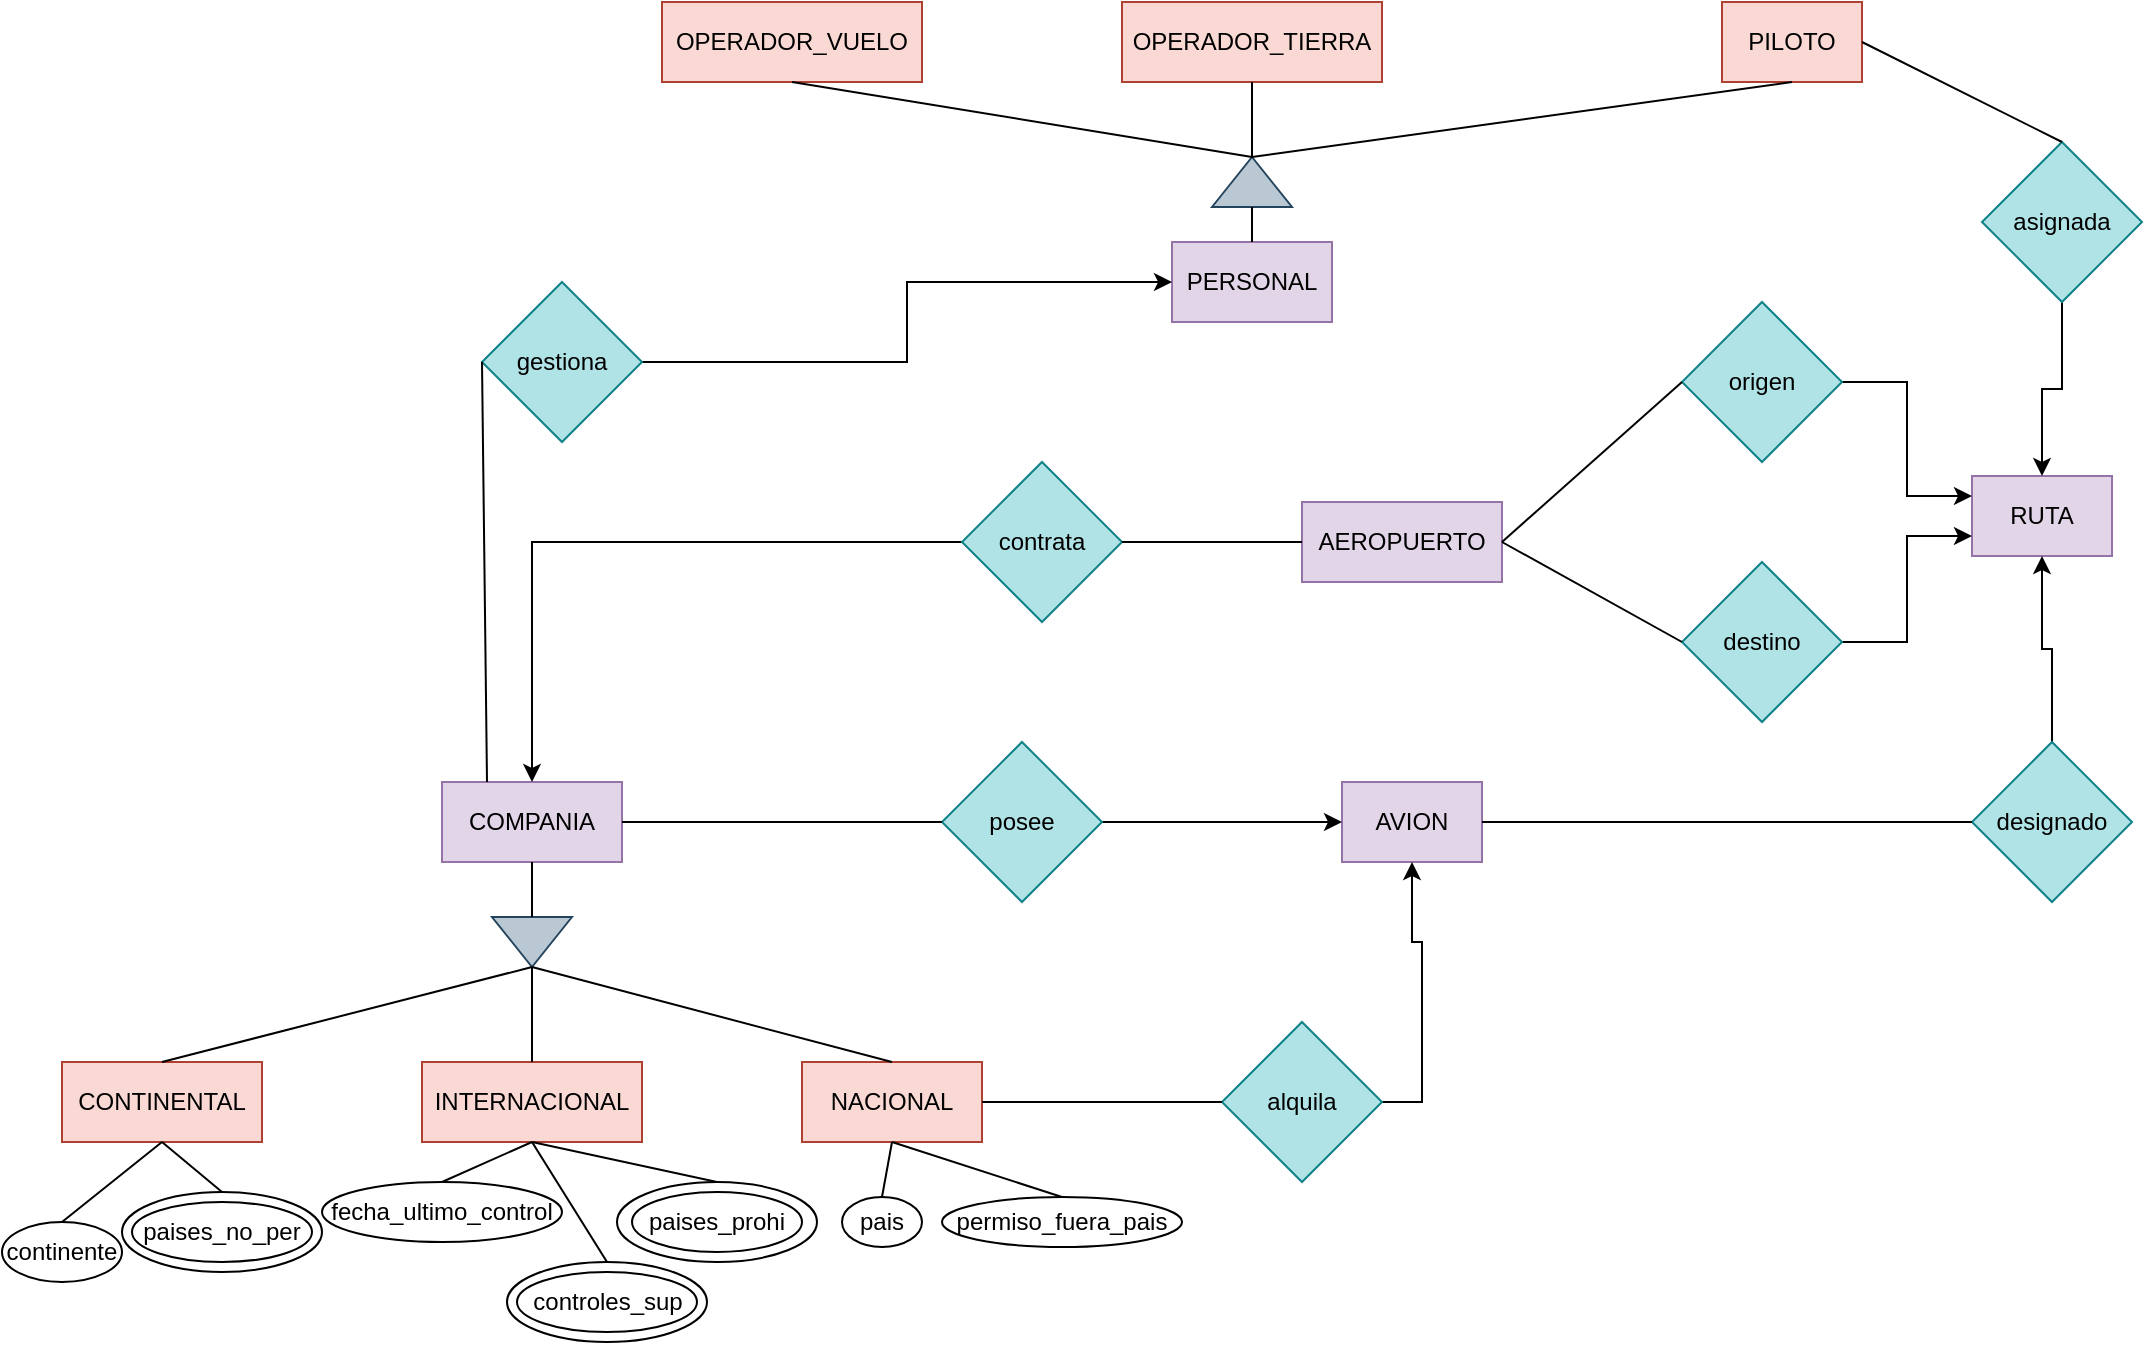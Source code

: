 <mxfile version="21.7.2" type="github">
  <diagram name="Página-1" id="whwjFIm7m2oG62MrGhCB">
    <mxGraphModel dx="2222" dy="960" grid="1" gridSize="10" guides="1" tooltips="1" connect="1" arrows="1" fold="1" page="1" pageScale="1" pageWidth="1920" pageHeight="1200" math="0" shadow="0">
      <root>
        <mxCell id="0" />
        <mxCell id="1" parent="0" />
        <mxCell id="LofawjoTvdyJ2canN9Sz-1" value="AEROPUERTO" style="rounded=0;whiteSpace=wrap;html=1;fillColor=#e1d5e7;strokeColor=#9673a6;" vertex="1" parent="1">
          <mxGeometry x="880" y="440" width="100" height="40" as="geometry" />
        </mxCell>
        <mxCell id="LofawjoTvdyJ2canN9Sz-2" value="COMPANIA" style="rounded=0;whiteSpace=wrap;html=1;fillColor=#e1d5e7;strokeColor=#9673a6;" vertex="1" parent="1">
          <mxGeometry x="450" y="580" width="90" height="40" as="geometry" />
        </mxCell>
        <mxCell id="LofawjoTvdyJ2canN9Sz-3" value="AVION" style="rounded=0;whiteSpace=wrap;html=1;fillColor=#e1d5e7;strokeColor=#9673a6;" vertex="1" parent="1">
          <mxGeometry x="900" y="580" width="70" height="40" as="geometry" />
        </mxCell>
        <mxCell id="LofawjoTvdyJ2canN9Sz-4" value="RUTA" style="rounded=0;whiteSpace=wrap;html=1;fillColor=#e1d5e7;strokeColor=#9673a6;" vertex="1" parent="1">
          <mxGeometry x="1215" y="427" width="70" height="40" as="geometry" />
        </mxCell>
        <mxCell id="LofawjoTvdyJ2canN9Sz-5" value="PERSONAL" style="rounded=0;whiteSpace=wrap;html=1;fillColor=#e1d5e7;strokeColor=#9673a6;" vertex="1" parent="1">
          <mxGeometry x="815" y="310" width="80" height="40" as="geometry" />
        </mxCell>
        <mxCell id="LofawjoTvdyJ2canN9Sz-6" value="NACIONAL" style="rounded=0;whiteSpace=wrap;html=1;fillColor=#fad9d5;strokeColor=#ae4132;" vertex="1" parent="1">
          <mxGeometry x="630" y="720" width="90" height="40" as="geometry" />
        </mxCell>
        <mxCell id="LofawjoTvdyJ2canN9Sz-7" value="CONTINENTAL" style="rounded=0;whiteSpace=wrap;html=1;fillColor=#fad9d5;strokeColor=#ae4132;" vertex="1" parent="1">
          <mxGeometry x="260" y="720" width="100" height="40" as="geometry" />
        </mxCell>
        <mxCell id="LofawjoTvdyJ2canN9Sz-8" value="INTERNACIONAL" style="rounded=0;whiteSpace=wrap;html=1;fillColor=#fad9d5;strokeColor=#ae4132;" vertex="1" parent="1">
          <mxGeometry x="440" y="720" width="110" height="40" as="geometry" />
        </mxCell>
        <mxCell id="LofawjoTvdyJ2canN9Sz-9" value="OPERADOR_VUELO" style="rounded=0;whiteSpace=wrap;html=1;fillColor=#fad9d5;strokeColor=#ae4132;" vertex="1" parent="1">
          <mxGeometry x="560" y="190" width="130" height="40" as="geometry" />
        </mxCell>
        <mxCell id="LofawjoTvdyJ2canN9Sz-10" value="OPERADOR_TIERRA" style="rounded=0;whiteSpace=wrap;html=1;fillColor=#fad9d5;strokeColor=#ae4132;" vertex="1" parent="1">
          <mxGeometry x="790" y="190" width="130" height="40" as="geometry" />
        </mxCell>
        <mxCell id="LofawjoTvdyJ2canN9Sz-11" value="PILOTO" style="rounded=0;whiteSpace=wrap;html=1;fillColor=#fad9d5;strokeColor=#ae4132;" vertex="1" parent="1">
          <mxGeometry x="1090" y="190" width="70" height="40" as="geometry" />
        </mxCell>
        <mxCell id="LofawjoTvdyJ2canN9Sz-38" style="edgeStyle=orthogonalEdgeStyle;rounded=0;orthogonalLoop=1;jettySize=auto;html=1;exitX=0;exitY=0.5;exitDx=0;exitDy=0;entryX=0.5;entryY=0;entryDx=0;entryDy=0;" edge="1" parent="1" source="LofawjoTvdyJ2canN9Sz-12" target="LofawjoTvdyJ2canN9Sz-2">
          <mxGeometry relative="1" as="geometry" />
        </mxCell>
        <mxCell id="LofawjoTvdyJ2canN9Sz-12" value="contrata" style="rhombus;whiteSpace=wrap;html=1;fillColor=#b0e3e6;strokeColor=#0e8088;" vertex="1" parent="1">
          <mxGeometry x="710" y="420" width="80" height="80" as="geometry" />
        </mxCell>
        <mxCell id="LofawjoTvdyJ2canN9Sz-39" style="edgeStyle=orthogonalEdgeStyle;rounded=0;orthogonalLoop=1;jettySize=auto;html=1;exitX=1;exitY=0.5;exitDx=0;exitDy=0;entryX=0;entryY=0.5;entryDx=0;entryDy=0;" edge="1" parent="1" source="LofawjoTvdyJ2canN9Sz-13" target="LofawjoTvdyJ2canN9Sz-5">
          <mxGeometry relative="1" as="geometry" />
        </mxCell>
        <mxCell id="LofawjoTvdyJ2canN9Sz-13" value="gestiona" style="rhombus;whiteSpace=wrap;html=1;fillColor=#b0e3e6;strokeColor=#0e8088;" vertex="1" parent="1">
          <mxGeometry x="470" y="330" width="80" height="80" as="geometry" />
        </mxCell>
        <mxCell id="LofawjoTvdyJ2canN9Sz-50" style="edgeStyle=orthogonalEdgeStyle;rounded=0;orthogonalLoop=1;jettySize=auto;html=1;exitX=1;exitY=0.5;exitDx=0;exitDy=0;entryX=0.5;entryY=1;entryDx=0;entryDy=0;" edge="1" parent="1" source="LofawjoTvdyJ2canN9Sz-14" target="LofawjoTvdyJ2canN9Sz-3">
          <mxGeometry relative="1" as="geometry" />
        </mxCell>
        <mxCell id="LofawjoTvdyJ2canN9Sz-14" value="alquila" style="rhombus;whiteSpace=wrap;html=1;fillColor=#b0e3e6;strokeColor=#0e8088;" vertex="1" parent="1">
          <mxGeometry x="840" y="700" width="80" height="80" as="geometry" />
        </mxCell>
        <mxCell id="LofawjoTvdyJ2canN9Sz-52" style="edgeStyle=orthogonalEdgeStyle;rounded=0;orthogonalLoop=1;jettySize=auto;html=1;exitX=1;exitY=0.5;exitDx=0;exitDy=0;entryX=0;entryY=0.5;entryDx=0;entryDy=0;" edge="1" parent="1" source="LofawjoTvdyJ2canN9Sz-15" target="LofawjoTvdyJ2canN9Sz-3">
          <mxGeometry relative="1" as="geometry" />
        </mxCell>
        <mxCell id="LofawjoTvdyJ2canN9Sz-15" value="posee" style="rhombus;whiteSpace=wrap;html=1;fillColor=#b0e3e6;strokeColor=#0e8088;" vertex="1" parent="1">
          <mxGeometry x="700" y="560" width="80" height="80" as="geometry" />
        </mxCell>
        <mxCell id="LofawjoTvdyJ2canN9Sz-46" style="edgeStyle=orthogonalEdgeStyle;rounded=0;orthogonalLoop=1;jettySize=auto;html=1;exitX=0.5;exitY=0;exitDx=0;exitDy=0;entryX=0.5;entryY=1;entryDx=0;entryDy=0;" edge="1" parent="1" source="LofawjoTvdyJ2canN9Sz-17" target="LofawjoTvdyJ2canN9Sz-4">
          <mxGeometry relative="1" as="geometry" />
        </mxCell>
        <mxCell id="LofawjoTvdyJ2canN9Sz-17" value="designado" style="rhombus;whiteSpace=wrap;html=1;fillColor=#b0e3e6;strokeColor=#0e8088;" vertex="1" parent="1">
          <mxGeometry x="1215" y="560" width="80" height="80" as="geometry" />
        </mxCell>
        <mxCell id="LofawjoTvdyJ2canN9Sz-48" style="edgeStyle=orthogonalEdgeStyle;rounded=0;orthogonalLoop=1;jettySize=auto;html=1;exitX=0.5;exitY=1;exitDx=0;exitDy=0;entryX=0.5;entryY=0;entryDx=0;entryDy=0;" edge="1" parent="1" source="LofawjoTvdyJ2canN9Sz-18" target="LofawjoTvdyJ2canN9Sz-4">
          <mxGeometry relative="1" as="geometry" />
        </mxCell>
        <mxCell id="LofawjoTvdyJ2canN9Sz-18" value="asignada" style="rhombus;whiteSpace=wrap;html=1;fillColor=#b0e3e6;strokeColor=#0e8088;" vertex="1" parent="1">
          <mxGeometry x="1220" y="260" width="80" height="80" as="geometry" />
        </mxCell>
        <mxCell id="LofawjoTvdyJ2canN9Sz-43" style="edgeStyle=orthogonalEdgeStyle;rounded=0;orthogonalLoop=1;jettySize=auto;html=1;exitX=1;exitY=0.5;exitDx=0;exitDy=0;entryX=0;entryY=0.25;entryDx=0;entryDy=0;" edge="1" parent="1" source="LofawjoTvdyJ2canN9Sz-31" target="LofawjoTvdyJ2canN9Sz-4">
          <mxGeometry relative="1" as="geometry" />
        </mxCell>
        <mxCell id="LofawjoTvdyJ2canN9Sz-31" value="origen" style="rhombus;whiteSpace=wrap;html=1;fillColor=#b0e3e6;strokeColor=#0e8088;" vertex="1" parent="1">
          <mxGeometry x="1070" y="340" width="80" height="80" as="geometry" />
        </mxCell>
        <mxCell id="LofawjoTvdyJ2canN9Sz-42" style="edgeStyle=orthogonalEdgeStyle;rounded=0;orthogonalLoop=1;jettySize=auto;html=1;exitX=1;exitY=0.5;exitDx=0;exitDy=0;entryX=0;entryY=0.75;entryDx=0;entryDy=0;" edge="1" parent="1" source="LofawjoTvdyJ2canN9Sz-33" target="LofawjoTvdyJ2canN9Sz-4">
          <mxGeometry relative="1" as="geometry" />
        </mxCell>
        <mxCell id="LofawjoTvdyJ2canN9Sz-33" value="destino" style="rhombus;whiteSpace=wrap;html=1;fillColor=#b0e3e6;strokeColor=#0e8088;" vertex="1" parent="1">
          <mxGeometry x="1070" y="470" width="80" height="80" as="geometry" />
        </mxCell>
        <mxCell id="LofawjoTvdyJ2canN9Sz-40" value="" style="endArrow=none;html=1;rounded=0;entryX=0;entryY=0.5;entryDx=0;entryDy=0;exitX=1;exitY=0.5;exitDx=0;exitDy=0;" edge="1" parent="1" source="LofawjoTvdyJ2canN9Sz-12" target="LofawjoTvdyJ2canN9Sz-1">
          <mxGeometry width="50" height="50" relative="1" as="geometry">
            <mxPoint x="800" y="500" as="sourcePoint" />
            <mxPoint x="850" y="450" as="targetPoint" />
          </mxGeometry>
        </mxCell>
        <mxCell id="LofawjoTvdyJ2canN9Sz-44" value="" style="endArrow=none;html=1;rounded=0;entryX=1;entryY=0.5;entryDx=0;entryDy=0;exitX=0;exitY=0.5;exitDx=0;exitDy=0;" edge="1" parent="1" source="LofawjoTvdyJ2canN9Sz-33" target="LofawjoTvdyJ2canN9Sz-1">
          <mxGeometry width="50" height="50" relative="1" as="geometry">
            <mxPoint x="800" y="470" as="sourcePoint" />
            <mxPoint x="890" y="470" as="targetPoint" />
          </mxGeometry>
        </mxCell>
        <mxCell id="LofawjoTvdyJ2canN9Sz-45" value="" style="endArrow=none;html=1;rounded=0;entryX=1;entryY=0.5;entryDx=0;entryDy=0;exitX=0;exitY=0.5;exitDx=0;exitDy=0;" edge="1" parent="1" source="LofawjoTvdyJ2canN9Sz-31" target="LofawjoTvdyJ2canN9Sz-1">
          <mxGeometry width="50" height="50" relative="1" as="geometry">
            <mxPoint x="1080" y="520" as="sourcePoint" />
            <mxPoint x="990" y="470" as="targetPoint" />
          </mxGeometry>
        </mxCell>
        <mxCell id="LofawjoTvdyJ2canN9Sz-47" value="" style="endArrow=none;html=1;rounded=0;entryX=1;entryY=0.5;entryDx=0;entryDy=0;exitX=0;exitY=0.5;exitDx=0;exitDy=0;" edge="1" parent="1" source="LofawjoTvdyJ2canN9Sz-17" target="LofawjoTvdyJ2canN9Sz-3">
          <mxGeometry width="50" height="50" relative="1" as="geometry">
            <mxPoint x="1080" y="520" as="sourcePoint" />
            <mxPoint x="990" y="470" as="targetPoint" />
          </mxGeometry>
        </mxCell>
        <mxCell id="LofawjoTvdyJ2canN9Sz-49" value="" style="endArrow=none;html=1;rounded=0;entryX=0.5;entryY=0;entryDx=0;entryDy=0;exitX=1;exitY=0.5;exitDx=0;exitDy=0;" edge="1" parent="1" source="LofawjoTvdyJ2canN9Sz-11" target="LofawjoTvdyJ2canN9Sz-18">
          <mxGeometry width="50" height="50" relative="1" as="geometry">
            <mxPoint x="1080" y="390" as="sourcePoint" />
            <mxPoint x="990" y="470" as="targetPoint" />
          </mxGeometry>
        </mxCell>
        <mxCell id="LofawjoTvdyJ2canN9Sz-51" value="" style="endArrow=none;html=1;rounded=0;entryX=0;entryY=0.5;entryDx=0;entryDy=0;exitX=1;exitY=0.5;exitDx=0;exitDy=0;" edge="1" parent="1" source="LofawjoTvdyJ2canN9Sz-6" target="LofawjoTvdyJ2canN9Sz-14">
          <mxGeometry width="50" height="50" relative="1" as="geometry">
            <mxPoint x="800" y="470" as="sourcePoint" />
            <mxPoint x="890" y="470" as="targetPoint" />
          </mxGeometry>
        </mxCell>
        <mxCell id="LofawjoTvdyJ2canN9Sz-53" value="" style="endArrow=none;html=1;rounded=0;entryX=0;entryY=0.5;entryDx=0;entryDy=0;exitX=1;exitY=0.5;exitDx=0;exitDy=0;" edge="1" parent="1" source="LofawjoTvdyJ2canN9Sz-2" target="LofawjoTvdyJ2canN9Sz-15">
          <mxGeometry width="50" height="50" relative="1" as="geometry">
            <mxPoint x="730" y="750" as="sourcePoint" />
            <mxPoint x="850" y="750" as="targetPoint" />
          </mxGeometry>
        </mxCell>
        <mxCell id="LofawjoTvdyJ2canN9Sz-56" value="" style="triangle;whiteSpace=wrap;html=1;rotation=90;fillColor=#bac8d3;strokeColor=#23445d;" vertex="1" parent="1">
          <mxGeometry x="482.5" y="640" width="25" height="40" as="geometry" />
        </mxCell>
        <mxCell id="LofawjoTvdyJ2canN9Sz-57" value="" style="endArrow=none;html=1;rounded=0;entryX=0.5;entryY=1;entryDx=0;entryDy=0;exitX=0;exitY=0.5;exitDx=0;exitDy=0;" edge="1" parent="1" source="LofawjoTvdyJ2canN9Sz-56" target="LofawjoTvdyJ2canN9Sz-2">
          <mxGeometry width="50" height="50" relative="1" as="geometry">
            <mxPoint x="590" y="680" as="sourcePoint" />
            <mxPoint x="640" y="630" as="targetPoint" />
          </mxGeometry>
        </mxCell>
        <mxCell id="LofawjoTvdyJ2canN9Sz-58" value="" style="endArrow=none;html=1;rounded=0;entryX=1;entryY=0.5;entryDx=0;entryDy=0;exitX=0.5;exitY=0;exitDx=0;exitDy=0;" edge="1" parent="1" source="LofawjoTvdyJ2canN9Sz-6" target="LofawjoTvdyJ2canN9Sz-56">
          <mxGeometry width="50" height="50" relative="1" as="geometry">
            <mxPoint x="596.83" y="706.83" as="sourcePoint" />
            <mxPoint x="507.5" y="680" as="targetPoint" />
          </mxGeometry>
        </mxCell>
        <mxCell id="LofawjoTvdyJ2canN9Sz-63" value="" style="endArrow=none;html=1;rounded=0;entryX=1;entryY=0.5;entryDx=0;entryDy=0;exitX=0.5;exitY=0;exitDx=0;exitDy=0;" edge="1" parent="1" source="LofawjoTvdyJ2canN9Sz-8" target="LofawjoTvdyJ2canN9Sz-56">
          <mxGeometry width="50" height="50" relative="1" as="geometry">
            <mxPoint x="685" y="730" as="sourcePoint" />
            <mxPoint x="505" y="683" as="targetPoint" />
          </mxGeometry>
        </mxCell>
        <mxCell id="LofawjoTvdyJ2canN9Sz-64" value="" style="endArrow=none;html=1;rounded=0;entryX=1;entryY=0.5;entryDx=0;entryDy=0;exitX=0.5;exitY=0;exitDx=0;exitDy=0;" edge="1" parent="1" source="LofawjoTvdyJ2canN9Sz-7" target="LofawjoTvdyJ2canN9Sz-56">
          <mxGeometry width="50" height="50" relative="1" as="geometry">
            <mxPoint x="505" y="730" as="sourcePoint" />
            <mxPoint x="505" y="683" as="targetPoint" />
          </mxGeometry>
        </mxCell>
        <mxCell id="LofawjoTvdyJ2canN9Sz-65" value="" style="triangle;whiteSpace=wrap;html=1;rotation=-90;fillColor=#bac8d3;strokeColor=#23445d;" vertex="1" parent="1">
          <mxGeometry x="842.5" y="260" width="25" height="40" as="geometry" />
        </mxCell>
        <mxCell id="LofawjoTvdyJ2canN9Sz-66" value="" style="endArrow=none;html=1;rounded=0;entryX=0;entryY=0.5;entryDx=0;entryDy=0;exitX=0.5;exitY=0;exitDx=0;exitDy=0;" edge="1" parent="1" source="LofawjoTvdyJ2canN9Sz-5" target="LofawjoTvdyJ2canN9Sz-65">
          <mxGeometry width="50" height="50" relative="1" as="geometry">
            <mxPoint x="820" y="300" as="sourcePoint" />
            <mxPoint x="870" y="250" as="targetPoint" />
          </mxGeometry>
        </mxCell>
        <mxCell id="LofawjoTvdyJ2canN9Sz-67" value="" style="endArrow=none;html=1;rounded=0;entryX=0.5;entryY=1;entryDx=0;entryDy=0;exitX=1;exitY=0.5;exitDx=0;exitDy=0;" edge="1" parent="1" source="LofawjoTvdyJ2canN9Sz-65" target="LofawjoTvdyJ2canN9Sz-10">
          <mxGeometry width="50" height="50" relative="1" as="geometry">
            <mxPoint x="820" y="300" as="sourcePoint" />
            <mxPoint x="870" y="250" as="targetPoint" />
          </mxGeometry>
        </mxCell>
        <mxCell id="LofawjoTvdyJ2canN9Sz-68" value="" style="endArrow=none;html=1;rounded=0;entryX=0.5;entryY=1;entryDx=0;entryDy=0;exitX=1;exitY=0.5;exitDx=0;exitDy=0;" edge="1" parent="1" source="LofawjoTvdyJ2canN9Sz-65" target="LofawjoTvdyJ2canN9Sz-9">
          <mxGeometry width="50" height="50" relative="1" as="geometry">
            <mxPoint x="830" y="260" as="sourcePoint" />
            <mxPoint x="865" y="240" as="targetPoint" />
          </mxGeometry>
        </mxCell>
        <mxCell id="LofawjoTvdyJ2canN9Sz-69" value="" style="endArrow=none;html=1;rounded=0;entryX=0.5;entryY=1;entryDx=0;entryDy=0;exitX=1;exitY=0.5;exitDx=0;exitDy=0;" edge="1" parent="1" source="LofawjoTvdyJ2canN9Sz-65" target="LofawjoTvdyJ2canN9Sz-11">
          <mxGeometry width="50" height="50" relative="1" as="geometry">
            <mxPoint x="865" y="278" as="sourcePoint" />
            <mxPoint x="865" y="240" as="targetPoint" />
          </mxGeometry>
        </mxCell>
        <mxCell id="LofawjoTvdyJ2canN9Sz-70" value="continente" style="ellipse;whiteSpace=wrap;html=1;" vertex="1" parent="1">
          <mxGeometry x="230" y="800" width="60" height="30" as="geometry" />
        </mxCell>
        <mxCell id="LofawjoTvdyJ2canN9Sz-71" value="" style="endArrow=none;html=1;rounded=0;exitX=0.25;exitY=0;exitDx=0;exitDy=0;entryX=0;entryY=0.5;entryDx=0;entryDy=0;" edge="1" parent="1" source="LofawjoTvdyJ2canN9Sz-2" target="LofawjoTvdyJ2canN9Sz-13">
          <mxGeometry width="50" height="50" relative="1" as="geometry">
            <mxPoint x="510" y="570" as="sourcePoint" />
            <mxPoint x="560" y="520" as="targetPoint" />
          </mxGeometry>
        </mxCell>
        <mxCell id="LofawjoTvdyJ2canN9Sz-72" value="paises_no_per" style="ellipse;whiteSpace=wrap;html=1;" vertex="1" parent="1">
          <mxGeometry x="295" y="790" width="90" height="30" as="geometry" />
        </mxCell>
        <mxCell id="LofawjoTvdyJ2canN9Sz-74" value="" style="ellipse;whiteSpace=wrap;html=1;fillColor=none;" vertex="1" parent="1">
          <mxGeometry x="290" y="785" width="100" height="40" as="geometry" />
        </mxCell>
        <mxCell id="LofawjoTvdyJ2canN9Sz-75" value="" style="endArrow=none;html=1;rounded=0;entryX=0.5;entryY=1;entryDx=0;entryDy=0;exitX=0.5;exitY=0;exitDx=0;exitDy=0;" edge="1" parent="1" source="LofawjoTvdyJ2canN9Sz-70" target="LofawjoTvdyJ2canN9Sz-7">
          <mxGeometry width="50" height="50" relative="1" as="geometry">
            <mxPoint x="510" y="690" as="sourcePoint" />
            <mxPoint x="560" y="640" as="targetPoint" />
          </mxGeometry>
        </mxCell>
        <mxCell id="LofawjoTvdyJ2canN9Sz-76" value="" style="endArrow=none;html=1;rounded=0;entryX=0.5;entryY=1;entryDx=0;entryDy=0;exitX=0.5;exitY=0;exitDx=0;exitDy=0;" edge="1" parent="1" source="LofawjoTvdyJ2canN9Sz-74" target="LofawjoTvdyJ2canN9Sz-7">
          <mxGeometry width="50" height="50" relative="1" as="geometry">
            <mxPoint x="355" y="800" as="sourcePoint" />
            <mxPoint x="320" y="770" as="targetPoint" />
          </mxGeometry>
        </mxCell>
        <mxCell id="LofawjoTvdyJ2canN9Sz-77" value="fecha_ultimo_control" style="ellipse;whiteSpace=wrap;html=1;" vertex="1" parent="1">
          <mxGeometry x="390" y="780" width="120" height="30" as="geometry" />
        </mxCell>
        <mxCell id="LofawjoTvdyJ2canN9Sz-78" value="controles_sup" style="ellipse;whiteSpace=wrap;html=1;" vertex="1" parent="1">
          <mxGeometry x="487.5" y="825" width="90" height="30" as="geometry" />
        </mxCell>
        <mxCell id="LofawjoTvdyJ2canN9Sz-79" value="" style="ellipse;whiteSpace=wrap;html=1;fillColor=none;" vertex="1" parent="1">
          <mxGeometry x="482.5" y="820" width="100" height="40" as="geometry" />
        </mxCell>
        <mxCell id="LofawjoTvdyJ2canN9Sz-80" value="paises_prohi" style="ellipse;whiteSpace=wrap;html=1;" vertex="1" parent="1">
          <mxGeometry x="545" y="785" width="85" height="30" as="geometry" />
        </mxCell>
        <mxCell id="LofawjoTvdyJ2canN9Sz-81" value="" style="ellipse;whiteSpace=wrap;html=1;fillColor=none;" vertex="1" parent="1">
          <mxGeometry x="537.5" y="780" width="100" height="40" as="geometry" />
        </mxCell>
        <mxCell id="LofawjoTvdyJ2canN9Sz-82" value="" style="endArrow=none;html=1;rounded=0;exitX=0.5;exitY=1;exitDx=0;exitDy=0;entryX=0.5;entryY=0;entryDx=0;entryDy=0;" edge="1" parent="1" source="LofawjoTvdyJ2canN9Sz-8" target="LofawjoTvdyJ2canN9Sz-77">
          <mxGeometry width="50" height="50" relative="1" as="geometry">
            <mxPoint x="570" y="720" as="sourcePoint" />
            <mxPoint x="620" y="670" as="targetPoint" />
          </mxGeometry>
        </mxCell>
        <mxCell id="LofawjoTvdyJ2canN9Sz-83" value="" style="endArrow=none;html=1;rounded=0;exitX=0.5;exitY=1;exitDx=0;exitDy=0;entryX=0.5;entryY=0;entryDx=0;entryDy=0;" edge="1" parent="1" source="LofawjoTvdyJ2canN9Sz-8" target="LofawjoTvdyJ2canN9Sz-79">
          <mxGeometry width="50" height="50" relative="1" as="geometry">
            <mxPoint x="505" y="770" as="sourcePoint" />
            <mxPoint x="470" y="790" as="targetPoint" />
          </mxGeometry>
        </mxCell>
        <mxCell id="LofawjoTvdyJ2canN9Sz-84" value="" style="endArrow=none;html=1;rounded=0;exitX=0.5;exitY=1;exitDx=0;exitDy=0;entryX=0.5;entryY=0;entryDx=0;entryDy=0;" edge="1" parent="1" source="LofawjoTvdyJ2canN9Sz-8" target="LofawjoTvdyJ2canN9Sz-81">
          <mxGeometry width="50" height="50" relative="1" as="geometry">
            <mxPoint x="505" y="770" as="sourcePoint" />
            <mxPoint x="543" y="830" as="targetPoint" />
          </mxGeometry>
        </mxCell>
        <mxCell id="LofawjoTvdyJ2canN9Sz-85" value="pais" style="ellipse;whiteSpace=wrap;html=1;" vertex="1" parent="1">
          <mxGeometry x="650" y="787.5" width="40" height="25" as="geometry" />
        </mxCell>
        <mxCell id="LofawjoTvdyJ2canN9Sz-86" value="permiso_fuera_pais" style="ellipse;whiteSpace=wrap;html=1;" vertex="1" parent="1">
          <mxGeometry x="700" y="787.5" width="120" height="25" as="geometry" />
        </mxCell>
        <mxCell id="LofawjoTvdyJ2canN9Sz-87" value="" style="endArrow=none;html=1;rounded=0;exitX=0.5;exitY=1;exitDx=0;exitDy=0;entryX=0.5;entryY=0;entryDx=0;entryDy=0;" edge="1" parent="1" source="LofawjoTvdyJ2canN9Sz-6" target="LofawjoTvdyJ2canN9Sz-85">
          <mxGeometry width="50" height="50" relative="1" as="geometry">
            <mxPoint x="505" y="770" as="sourcePoint" />
            <mxPoint x="598" y="790" as="targetPoint" />
          </mxGeometry>
        </mxCell>
        <mxCell id="LofawjoTvdyJ2canN9Sz-88" value="" style="endArrow=none;html=1;rounded=0;exitX=0.5;exitY=1;exitDx=0;exitDy=0;entryX=0.5;entryY=0;entryDx=0;entryDy=0;" edge="1" parent="1" source="LofawjoTvdyJ2canN9Sz-6" target="LofawjoTvdyJ2canN9Sz-86">
          <mxGeometry width="50" height="50" relative="1" as="geometry">
            <mxPoint x="685" y="770" as="sourcePoint" />
            <mxPoint x="680" y="798" as="targetPoint" />
          </mxGeometry>
        </mxCell>
      </root>
    </mxGraphModel>
  </diagram>
</mxfile>
